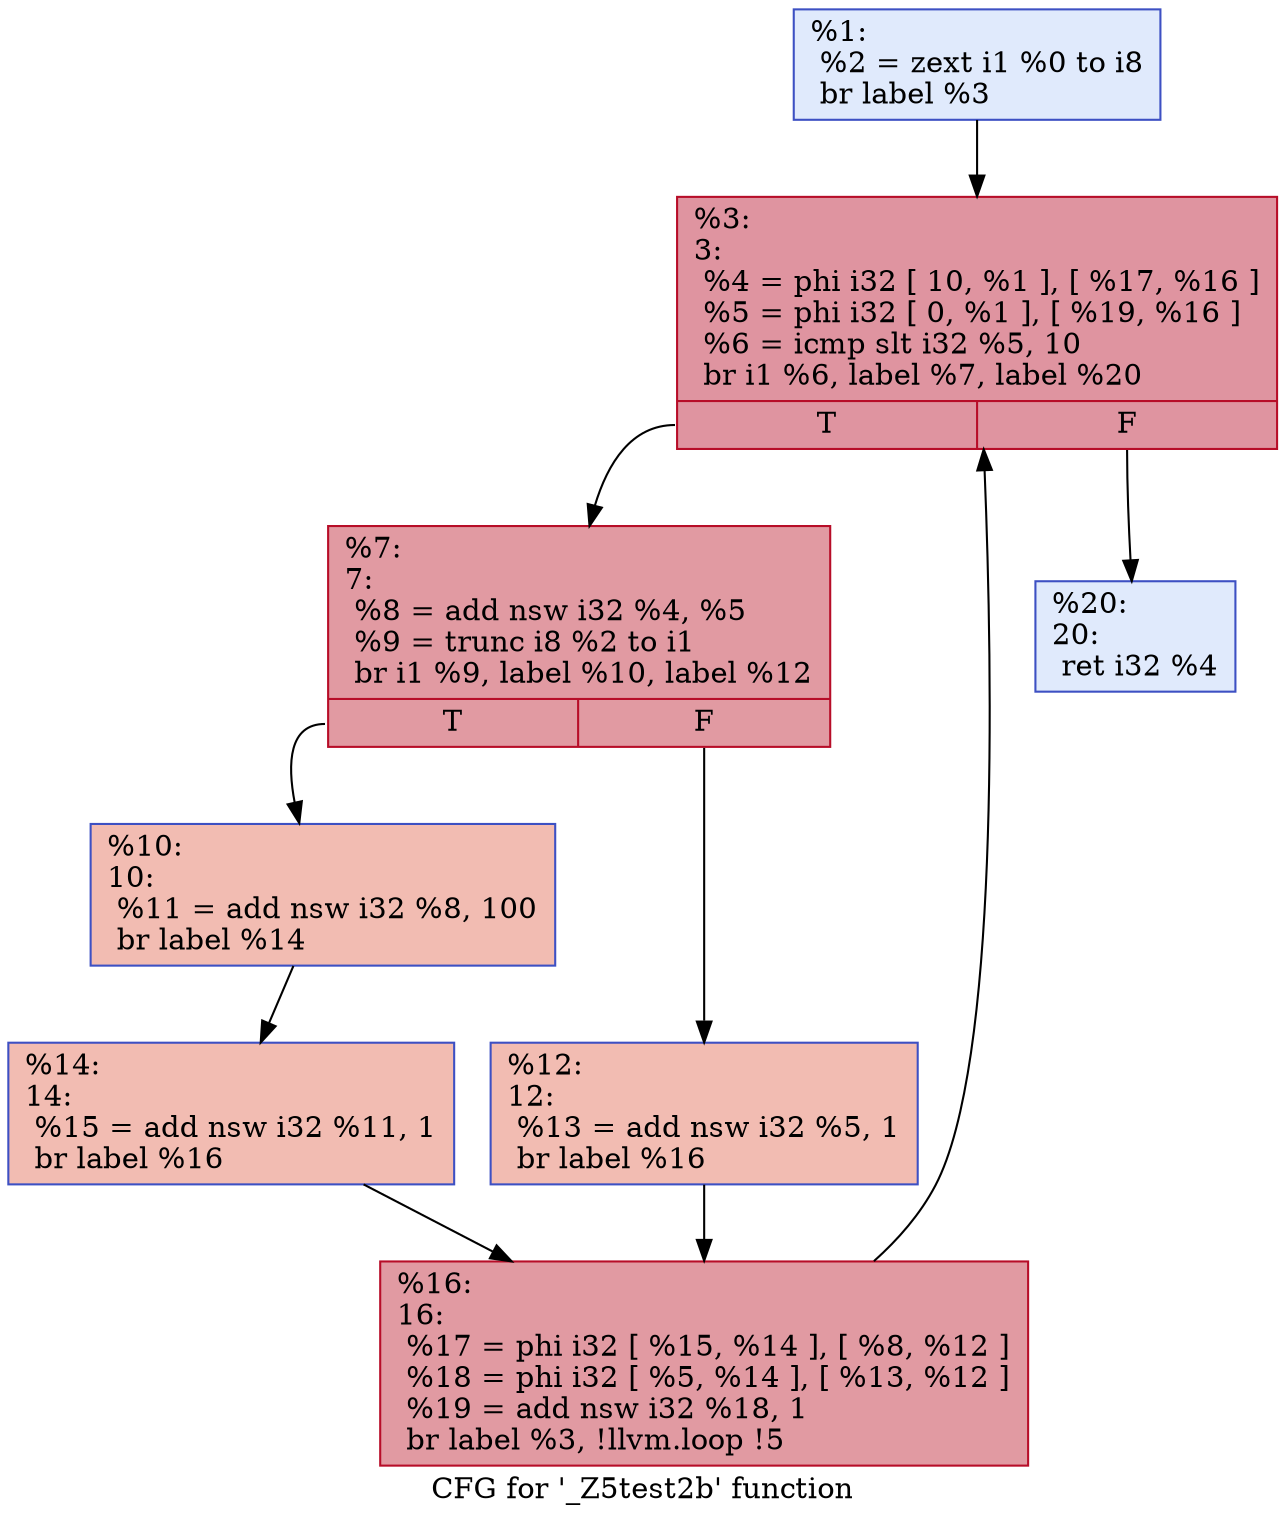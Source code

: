 digraph "CFG for '_Z5test2b' function" {
	label="CFG for '_Z5test2b' function";

	Node0x14cf09da0 [shape=record,color="#3d50c3ff", style=filled, fillcolor="#b9d0f970",label="{%1:\l  %2 = zext i1 %0 to i8\l  br label %3\l}"];
	Node0x14cf09da0 -> Node0x14cf09e80;
	Node0x14cf09e80 [shape=record,color="#b70d28ff", style=filled, fillcolor="#b70d2870",label="{%3:\l3:                                                \l  %4 = phi i32 [ 10, %1 ], [ %17, %16 ]\l  %5 = phi i32 [ 0, %1 ], [ %19, %16 ]\l  %6 = icmp slt i32 %5, 10\l  br i1 %6, label %7, label %20\l|{<s0>T|<s1>F}}"];
	Node0x14cf09e80:s0 -> Node0x14cf0a2e0;
	Node0x14cf09e80:s1 -> Node0x14cf0a360;
	Node0x14cf0a2e0 [shape=record,color="#b70d28ff", style=filled, fillcolor="#bb1b2c70",label="{%7:\l7:                                                \l  %8 = add nsw i32 %4, %5\l  %9 = trunc i8 %2 to i1\l  br i1 %9, label %10, label %12\l|{<s0>T|<s1>F}}"];
	Node0x14cf0a2e0:s0 -> Node0x14cf0a0e0;
	Node0x14cf0a2e0:s1 -> Node0x14cf09de0;
	Node0x14cf0a0e0 [shape=record,color="#3d50c3ff", style=filled, fillcolor="#e1675170",label="{%10:\l10:                                               \l  %11 = add nsw i32 %8, 100\l  br label %14\l}"];
	Node0x14cf0a0e0 -> Node0x14cf0a320;
	Node0x14cf09de0 [shape=record,color="#3d50c3ff", style=filled, fillcolor="#e1675170",label="{%12:\l12:                                               \l  %13 = add nsw i32 %5, 1\l  br label %16\l}"];
	Node0x14cf09de0 -> Node0x14cf09fc0;
	Node0x14cf0a320 [shape=record,color="#3d50c3ff", style=filled, fillcolor="#e1675170",label="{%14:\l14:                                               \l  %15 = add nsw i32 %11, 1\l  br label %16\l}"];
	Node0x14cf0a320 -> Node0x14cf09fc0;
	Node0x14cf09fc0 [shape=record,color="#b70d28ff", style=filled, fillcolor="#bb1b2c70",label="{%16:\l16:                                               \l  %17 = phi i32 [ %15, %14 ], [ %8, %12 ]\l  %18 = phi i32 [ %5, %14 ], [ %13, %12 ]\l  %19 = add nsw i32 %18, 1\l  br label %3, !llvm.loop !5\l}"];
	Node0x14cf09fc0 -> Node0x14cf09e80;
	Node0x14cf0a360 [shape=record,color="#3d50c3ff", style=filled, fillcolor="#b9d0f970",label="{%20:\l20:                                               \l  ret i32 %4\l}"];
}
